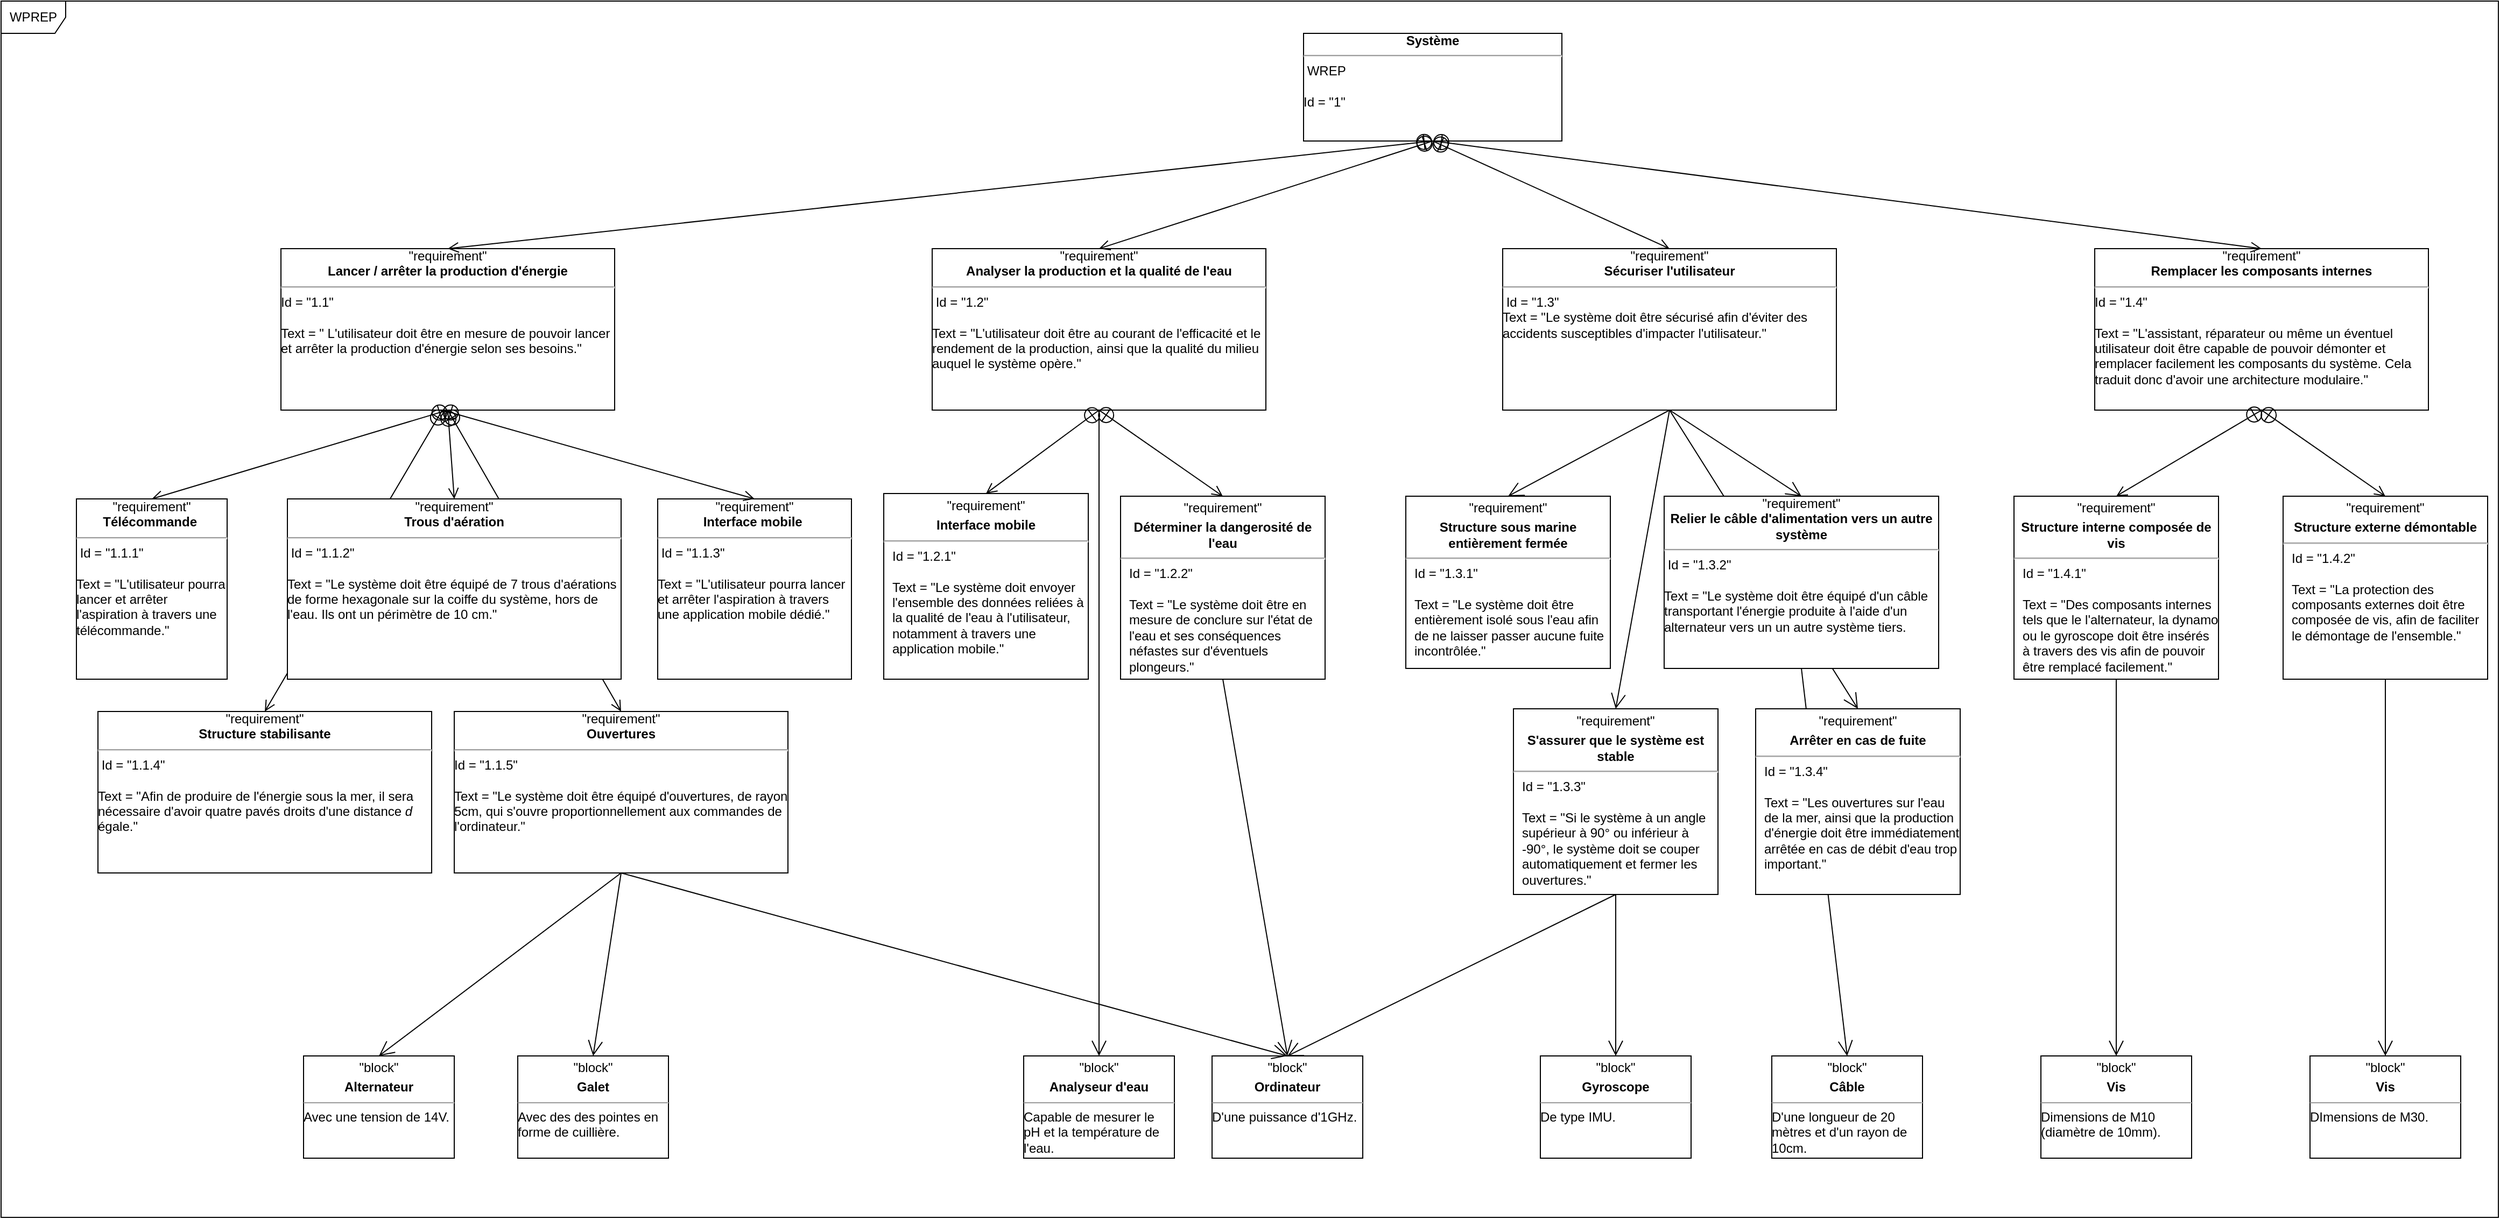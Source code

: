 <mxfile version="22.0.2" type="github">
  <diagram name="Page-1" id="0E_mgDJePBrO2faYpW05">
    <mxGraphModel dx="4347" dy="1762" grid="1" gridSize="10" guides="1" tooltips="1" connect="1" arrows="1" fold="1" page="1" pageScale="1" pageWidth="1169" pageHeight="827" math="0" shadow="0">
      <root>
        <mxCell id="0" />
        <mxCell id="1" parent="0" />
        <mxCell id="ftqMUd3fJ18u9-ZSKOnh-60" value="" style="endArrow=open;startArrow=circlePlus;endFill=0;startFill=0;endSize=8;html=1;rounded=0;exitX=0.5;exitY=1;exitDx=0;exitDy=0;entryX=0.5;entryY=0;entryDx=0;entryDy=0;" edge="1" parent="1" source="ftqMUd3fJ18u9-ZSKOnh-3" target="ftqMUd3fJ18u9-ZSKOnh-59">
          <mxGeometry width="160" relative="1" as="geometry">
            <mxPoint x="-640" y="387" as="sourcePoint" />
            <mxPoint x="-605" y="470" as="targetPoint" />
          </mxGeometry>
        </mxCell>
        <mxCell id="ftqMUd3fJ18u9-ZSKOnh-58" value="" style="endArrow=open;startArrow=circlePlus;endFill=0;startFill=0;endSize=8;html=1;rounded=0;entryX=0.5;entryY=0;entryDx=0;entryDy=0;" edge="1" parent="1" target="ftqMUd3fJ18u9-ZSKOnh-51">
          <mxGeometry width="160" relative="1" as="geometry">
            <mxPoint x="-750" y="390" as="sourcePoint" />
            <mxPoint x="-590" y="827" as="targetPoint" />
          </mxGeometry>
        </mxCell>
        <mxCell id="ftqMUd3fJ18u9-ZSKOnh-1" value="&lt;div align=&quot;center&quot;&gt;&lt;b&gt;Système&lt;/b&gt;&lt;br&gt;&lt;/div&gt;&lt;hr&gt;&lt;div&gt;&amp;nbsp;WREP&lt;/div&gt;&lt;div&gt;&lt;br&gt;&lt;/div&gt;&lt;div&gt;Id = &quot;1&quot;&lt;br&gt;&lt;/div&gt;" style="verticalAlign=top;align=left;overflow=fill;fontSize=12;fontFamily=Helvetica;html=1;whiteSpace=wrap;" vertex="1" parent="1">
          <mxGeometry x="50" y="40" width="240" height="100" as="geometry" />
        </mxCell>
        <mxCell id="ftqMUd3fJ18u9-ZSKOnh-2" value="WPREP" style="shape=umlFrame;whiteSpace=wrap;html=1;pointerEvents=0;" vertex="1" parent="1">
          <mxGeometry x="-1160" y="10" width="2320" height="1130" as="geometry" />
        </mxCell>
        <mxCell id="ftqMUd3fJ18u9-ZSKOnh-3" value="&lt;div align=&quot;center&quot;&gt;&quot;requirement&quot;&lt;/div&gt;&lt;div align=&quot;center&quot;&gt;&lt;b&gt;Lancer / arrêter la production d&#39;énergie&lt;/b&gt;&lt;/div&gt;&lt;hr&gt;&lt;div&gt;&lt;span style=&quot;background-color: initial;&quot;&gt;Id = &quot;1.1&quot;&lt;/span&gt;&lt;br&gt;&lt;/div&gt;&lt;div&gt;&lt;span style=&quot;background-color: initial;&quot;&gt;&lt;br&gt;&lt;/span&gt;&lt;/div&gt;&lt;div&gt;&lt;span style=&quot;background-color: initial;&quot;&gt;Text = &quot;&lt;/span&gt;&amp;nbsp;L&#39;utilisateur doit être en mesure de pouvoir lancer et arrêter la production d&#39;énergie selon ses besoins.&quot;&lt;/div&gt;" style="verticalAlign=top;align=left;overflow=fill;fontSize=12;fontFamily=Helvetica;html=1;whiteSpace=wrap;" vertex="1" parent="1">
          <mxGeometry x="-900" y="240" width="310" height="150" as="geometry" />
        </mxCell>
        <mxCell id="ftqMUd3fJ18u9-ZSKOnh-4" value="&lt;div align=&quot;center&quot;&gt;&quot;requirement&quot;&lt;/div&gt;&lt;div align=&quot;center&quot;&gt;&lt;b&gt;Analyser la production et la qualité de l&#39;eau&lt;/b&gt;&lt;/div&gt;&lt;hr&gt;&lt;div&gt;&amp;nbsp;&lt;span style=&quot;background-color: initial;&quot;&gt;Id = &quot;1.2&quot;&lt;/span&gt;&lt;/div&gt;&lt;div&gt;&lt;span style=&quot;background-color: initial;&quot;&gt;&lt;br&gt;&lt;/span&gt;&lt;/div&gt;&lt;div&gt;&lt;span style=&quot;background-color: initial;&quot;&gt;Text = &quot;&lt;/span&gt;L&#39;utilisateur doit être au courant de l&#39;efficacité et le rendement de la production, ainsi que la qualité du milieu auquel le système opère.&quot;&lt;/div&gt;" style="verticalAlign=top;align=left;overflow=fill;fontSize=12;fontFamily=Helvetica;html=1;whiteSpace=wrap;" vertex="1" parent="1">
          <mxGeometry x="-295" y="240" width="310" height="150" as="geometry" />
        </mxCell>
        <mxCell id="ftqMUd3fJ18u9-ZSKOnh-5" value="&lt;div align=&quot;center&quot;&gt;&quot;requirement&quot;&lt;/div&gt;&lt;div align=&quot;center&quot;&gt;&lt;b style=&quot;border-color: var(--border-color);&quot;&gt;Sécuriser l&#39;utilisateur&lt;/b&gt;&lt;br&gt;&lt;/div&gt;&lt;hr&gt;&lt;div&gt;&amp;nbsp;Id = &quot;1.3&quot;&lt;/div&gt;&lt;div&gt;Text = &quot;Le système doit être sécurisé afin d&#39;éviter des accidents susceptibles d&#39;impacter l&#39;utilisateur.&quot;&lt;br&gt;&lt;/div&gt;" style="verticalAlign=top;align=left;overflow=fill;fontSize=12;fontFamily=Helvetica;html=1;whiteSpace=wrap;" vertex="1" parent="1">
          <mxGeometry x="235" y="240" width="310" height="150" as="geometry" />
        </mxCell>
        <mxCell id="ftqMUd3fJ18u9-ZSKOnh-7" value="&lt;div align=&quot;center&quot;&gt;&quot;requirement&quot;&lt;/div&gt;&lt;div align=&quot;center&quot;&gt;&lt;b&gt;Remplacer les composants internes&lt;/b&gt;&lt;/div&gt;&lt;hr&gt;Id = &quot;1.4&quot;&lt;br&gt;&lt;br&gt;&lt;div&gt;Text = &quot;L&#39;assistant, réparateur ou même un éventuel utilisateur doit être capable de pouvoir démonter et remplacer facilement les composants du système. Cela traduit donc d&#39;avoir une architecture modulaire.&quot;&lt;/div&gt;" style="verticalAlign=top;align=left;overflow=fill;fontSize=12;fontFamily=Helvetica;html=1;whiteSpace=wrap;" vertex="1" parent="1">
          <mxGeometry x="785" y="240" width="310" height="150" as="geometry" />
        </mxCell>
        <mxCell id="ftqMUd3fJ18u9-ZSKOnh-8" value="" style="endArrow=open;startArrow=circlePlus;endFill=0;startFill=0;endSize=8;html=1;rounded=0;entryX=0.5;entryY=0;entryDx=0;entryDy=0;exitX=0.5;exitY=1;exitDx=0;exitDy=0;" edge="1" parent="1" source="ftqMUd3fJ18u9-ZSKOnh-1" target="ftqMUd3fJ18u9-ZSKOnh-4">
          <mxGeometry width="160" relative="1" as="geometry">
            <mxPoint x="305" y="400" as="sourcePoint" />
            <mxPoint x="-20" y="490" as="targetPoint" />
          </mxGeometry>
        </mxCell>
        <mxCell id="ftqMUd3fJ18u9-ZSKOnh-9" value="" style="endArrow=open;startArrow=circlePlus;endFill=0;startFill=0;endSize=8;html=1;rounded=0;entryX=0.5;entryY=0;entryDx=0;entryDy=0;exitX=0.5;exitY=1;exitDx=0;exitDy=0;" edge="1" parent="1" source="ftqMUd3fJ18u9-ZSKOnh-1" target="ftqMUd3fJ18u9-ZSKOnh-3">
          <mxGeometry width="160" relative="1" as="geometry">
            <mxPoint x="-150" y="560" as="sourcePoint" />
            <mxPoint x="-610" y="650" as="targetPoint" />
          </mxGeometry>
        </mxCell>
        <mxCell id="ftqMUd3fJ18u9-ZSKOnh-11" value="" style="endArrow=open;startArrow=circlePlus;endFill=0;startFill=0;endSize=8;html=1;rounded=0;entryX=0.5;entryY=0;entryDx=0;entryDy=0;exitX=0.5;exitY=1;exitDx=0;exitDy=0;" edge="1" parent="1" source="ftqMUd3fJ18u9-ZSKOnh-1" target="ftqMUd3fJ18u9-ZSKOnh-7">
          <mxGeometry width="160" relative="1" as="geometry">
            <mxPoint x="405" y="90" as="sourcePoint" />
            <mxPoint x="875" y="180" as="targetPoint" />
          </mxGeometry>
        </mxCell>
        <mxCell id="ftqMUd3fJ18u9-ZSKOnh-12" value="" style="endArrow=open;startArrow=circlePlus;endFill=0;startFill=0;endSize=8;html=1;rounded=0;entryX=0.5;entryY=0;entryDx=0;entryDy=0;exitX=0.5;exitY=1;exitDx=0;exitDy=0;" edge="1" parent="1" source="ftqMUd3fJ18u9-ZSKOnh-1" target="ftqMUd3fJ18u9-ZSKOnh-5">
          <mxGeometry width="160" relative="1" as="geometry">
            <mxPoint y="620" as="sourcePoint" />
            <mxPoint x="5.385" y="410" as="targetPoint" />
            <Array as="points" />
          </mxGeometry>
        </mxCell>
        <mxCell id="ftqMUd3fJ18u9-ZSKOnh-13" value="&lt;p style=&quot;text-align: center; margin: 4px 0px 0px;&quot;&gt;&quot;requirement&quot;&lt;b&gt;&lt;br&gt;&lt;/b&gt;&lt;/p&gt;&lt;p style=&quot;text-align: center; margin: 4px 0px 0px;&quot;&gt;&lt;b&gt;Structure externe démontable&lt;/b&gt;&lt;/p&gt;&lt;hr&gt;&lt;p style=&quot;margin:0px;margin-left:8px;&quot;&gt;Id = &quot;1.4.2&quot;&lt;/p&gt;&lt;p style=&quot;margin:0px;margin-left:8px;&quot;&gt;&lt;br&gt;&lt;/p&gt;&lt;p style=&quot;margin:0px;margin-left:8px;&quot;&gt;Text = &quot;La protection des composants externes doit être composée de vis, afin de faciliter le démontage de l&#39;ensemble.&quot;&lt;/p&gt;" style="verticalAlign=top;align=left;overflow=fill;fontSize=12;fontFamily=Helvetica;html=1;whiteSpace=wrap;" vertex="1" parent="1">
          <mxGeometry x="960" y="470" width="190" height="170" as="geometry" />
        </mxCell>
        <mxCell id="ftqMUd3fJ18u9-ZSKOnh-14" value="&lt;p style=&quot;text-align: center; margin: 4px 0px 0px;&quot;&gt;&quot;requirement&quot;&lt;b&gt;&lt;br&gt;&lt;/b&gt;&lt;/p&gt;&lt;p style=&quot;text-align: center; margin: 4px 0px 0px;&quot;&gt;&lt;b&gt;Structure interne composée de vis&lt;/b&gt;&lt;/p&gt;&lt;hr&gt;&lt;p style=&quot;margin:0px;margin-left:8px;&quot;&gt;Id = &quot;1.4.1&quot;&lt;/p&gt;&lt;p style=&quot;margin:0px;margin-left:8px;&quot;&gt;&lt;br&gt;&lt;/p&gt;&lt;p style=&quot;margin:0px;margin-left:8px;&quot;&gt;Text = &quot;Des composants internes tels que le l&#39;alternateur, la dynamo ou le gyroscope doit être insérés à travers des vis afin de pouvoir être remplacé facilement.&quot;&lt;/p&gt;" style="verticalAlign=top;align=left;overflow=fill;fontSize=12;fontFamily=Helvetica;html=1;whiteSpace=wrap;" vertex="1" parent="1">
          <mxGeometry x="710" y="470" width="190" height="170" as="geometry" />
        </mxCell>
        <mxCell id="ftqMUd3fJ18u9-ZSKOnh-15" value="" style="endArrow=open;startArrow=circlePlus;endFill=0;startFill=0;endSize=8;html=1;rounded=0;entryX=0.5;entryY=0;entryDx=0;entryDy=0;exitX=0.5;exitY=1;exitDx=0;exitDy=0;" edge="1" parent="1" target="ftqMUd3fJ18u9-ZSKOnh-13" source="ftqMUd3fJ18u9-ZSKOnh-7">
          <mxGeometry width="160" relative="1" as="geometry">
            <mxPoint x="700" y="490" as="sourcePoint" />
            <mxPoint x="685" y="610" as="targetPoint" />
          </mxGeometry>
        </mxCell>
        <mxCell id="ftqMUd3fJ18u9-ZSKOnh-16" value="" style="endArrow=open;startArrow=circlePlus;endFill=0;startFill=0;endSize=8;html=1;rounded=0;entryX=0.5;entryY=0;entryDx=0;entryDy=0;exitX=0.5;exitY=1;exitDx=0;exitDy=0;" edge="1" parent="1" target="ftqMUd3fJ18u9-ZSKOnh-14" source="ftqMUd3fJ18u9-ZSKOnh-7">
          <mxGeometry width="160" relative="1" as="geometry">
            <mxPoint x="700" y="490" as="sourcePoint" />
            <mxPoint x="745" y="620" as="targetPoint" />
          </mxGeometry>
        </mxCell>
        <mxCell id="ftqMUd3fJ18u9-ZSKOnh-17" value="&lt;p style=&quot;margin:0px;margin-top:4px;text-align:center;&quot;&gt;&quot;block&quot;&lt;/p&gt;&lt;p style=&quot;margin:0px;margin-top:4px;text-align:center;&quot;&gt;&lt;b&gt;Vis&lt;/b&gt;&lt;/p&gt;&lt;hr size=&quot;1&quot;&gt;&lt;div style=&quot;height:2px;&quot;&gt;Dimensions de M10 (diamètre de 10mm).&lt;/div&gt;" style="verticalAlign=top;align=left;overflow=fill;fontSize=12;fontFamily=Helvetica;html=1;whiteSpace=wrap;" vertex="1" parent="1">
          <mxGeometry x="735" y="990" width="140" height="95" as="geometry" />
        </mxCell>
        <mxCell id="ftqMUd3fJ18u9-ZSKOnh-18" value="" style="endArrow=open;endFill=1;endSize=12;html=1;rounded=0;entryX=0.5;entryY=0;entryDx=0;entryDy=0;exitX=0.5;exitY=1;exitDx=0;exitDy=0;" edge="1" parent="1" target="ftqMUd3fJ18u9-ZSKOnh-17" source="ftqMUd3fJ18u9-ZSKOnh-14">
          <mxGeometry width="160" relative="1" as="geometry">
            <mxPoint x="360" y="660" as="sourcePoint" />
            <mxPoint x="345" y="1035" as="targetPoint" />
          </mxGeometry>
        </mxCell>
        <mxCell id="ftqMUd3fJ18u9-ZSKOnh-19" value="&lt;p style=&quot;margin:0px;margin-top:4px;text-align:center;&quot;&gt;&quot;block&quot;&lt;/p&gt;&lt;p style=&quot;margin:0px;margin-top:4px;text-align:center;&quot;&gt;&lt;b&gt;Vis&lt;/b&gt;&lt;/p&gt;&lt;hr size=&quot;1&quot;&gt;&lt;div style=&quot;height:2px;&quot;&gt;DImensions de M30.&lt;/div&gt;" style="verticalAlign=top;align=left;overflow=fill;fontSize=12;fontFamily=Helvetica;html=1;whiteSpace=wrap;" vertex="1" parent="1">
          <mxGeometry x="985" y="990" width="140" height="95" as="geometry" />
        </mxCell>
        <mxCell id="ftqMUd3fJ18u9-ZSKOnh-20" value="" style="endArrow=open;endFill=1;endSize=12;html=1;rounded=0;entryX=0.5;entryY=0;entryDx=0;entryDy=0;exitX=0.5;exitY=1;exitDx=0;exitDy=0;" edge="1" parent="1" target="ftqMUd3fJ18u9-ZSKOnh-19" source="ftqMUd3fJ18u9-ZSKOnh-13">
          <mxGeometry width="160" relative="1" as="geometry">
            <mxPoint x="875" y="635" as="sourcePoint" />
            <mxPoint x="560" y="1045" as="targetPoint" />
          </mxGeometry>
        </mxCell>
        <mxCell id="ftqMUd3fJ18u9-ZSKOnh-22" value="&lt;p style=&quot;margin:0px;margin-top:4px;text-align:center;&quot;&gt;&quot;block&quot;&lt;/p&gt;&lt;p style=&quot;margin:0px;margin-top:4px;text-align:center;&quot;&gt;&lt;b&gt;Analyseur d&#39;eau&lt;/b&gt;&lt;/p&gt;&lt;hr size=&quot;1&quot;&gt;&lt;div style=&quot;height:2px;&quot;&gt;Capable de mesurer le pH et la température de l&#39;eau.&lt;/div&gt;" style="verticalAlign=top;align=left;overflow=fill;fontSize=12;fontFamily=Helvetica;html=1;whiteSpace=wrap;" vertex="1" parent="1">
          <mxGeometry x="-210" y="990" width="140" height="95" as="geometry" />
        </mxCell>
        <mxCell id="ftqMUd3fJ18u9-ZSKOnh-23" value="" style="endArrow=open;endFill=1;endSize=12;html=1;rounded=0;entryX=0.5;entryY=0;entryDx=0;entryDy=0;exitX=0.5;exitY=1;exitDx=0;exitDy=0;" edge="1" parent="1" target="ftqMUd3fJ18u9-ZSKOnh-22" source="ftqMUd3fJ18u9-ZSKOnh-4">
          <mxGeometry width="160" relative="1" as="geometry">
            <mxPoint x="-820" y="600" as="sourcePoint" />
            <mxPoint x="-285" y="1010" as="targetPoint" />
          </mxGeometry>
        </mxCell>
        <mxCell id="ftqMUd3fJ18u9-ZSKOnh-27" value="&lt;p style=&quot;text-align: center; margin: 4px 0px 0px;&quot;&gt;&quot;requirement&quot;&lt;b&gt;&lt;br&gt;&lt;/b&gt;&lt;/p&gt;&lt;p style=&quot;text-align: center; margin: 4px 0px 0px;&quot;&gt;&lt;b&gt;Interface mobile&lt;/b&gt;&lt;/p&gt;&lt;hr&gt;&lt;p style=&quot;margin:0px;margin-left:8px;&quot;&gt;Id = &quot;1.2.1&quot;&lt;/p&gt;&lt;p style=&quot;margin:0px;margin-left:8px;&quot;&gt;&lt;br&gt;&lt;/p&gt;&lt;p style=&quot;margin:0px;margin-left:8px;&quot;&gt;Text = &quot;Le système doit envoyer l&#39;ensemble des données reliées à la qualité de l&#39;eau à l&#39;utilisateur, notamment à travers une application mobile.&quot;&lt;/p&gt;" style="verticalAlign=top;align=left;overflow=fill;fontSize=12;fontFamily=Helvetica;html=1;whiteSpace=wrap;" vertex="1" parent="1">
          <mxGeometry x="-340" y="467.5" width="190" height="172.5" as="geometry" />
        </mxCell>
        <mxCell id="ftqMUd3fJ18u9-ZSKOnh-31" value="&lt;p style=&quot;text-align: center; margin: 4px 0px 0px;&quot;&gt;&quot;requirement&quot;&lt;b&gt;&lt;br&gt;&lt;/b&gt;&lt;/p&gt;&lt;p style=&quot;text-align: center; margin: 4px 0px 0px;&quot;&gt;&lt;b&gt;Déterminer la dangerosité de l&#39;eau&lt;/b&gt;&lt;/p&gt;&lt;hr&gt;&lt;p style=&quot;margin:0px;margin-left:8px;&quot;&gt;Id = &quot;1.2.2&quot;&lt;/p&gt;&lt;p style=&quot;margin:0px;margin-left:8px;&quot;&gt;&lt;br&gt;&lt;/p&gt;&lt;p style=&quot;margin:0px;margin-left:8px;&quot;&gt;Text = &quot;Le système doit être en mesure de conclure sur l&#39;état de l&#39;eau et ses conséquences néfastes sur d&#39;éventuels plongeurs.&quot;&lt;/p&gt;" style="verticalAlign=top;align=left;overflow=fill;fontSize=12;fontFamily=Helvetica;html=1;whiteSpace=wrap;" vertex="1" parent="1">
          <mxGeometry x="-120" y="470" width="190" height="170" as="geometry" />
        </mxCell>
        <mxCell id="ftqMUd3fJ18u9-ZSKOnh-34" value="&lt;p style=&quot;margin:0px;margin-top:4px;text-align:center;&quot;&gt;&quot;block&quot;&lt;/p&gt;&lt;p style=&quot;margin:0px;margin-top:4px;text-align:center;&quot;&gt;&lt;b&gt;Ordinateur&lt;/b&gt;&lt;/p&gt;&lt;hr size=&quot;1&quot;&gt;&lt;div style=&quot;height:2px;&quot;&gt;D&#39;une puissance d&#39;1GHz.&lt;/div&gt;" style="verticalAlign=top;align=left;overflow=fill;fontSize=12;fontFamily=Helvetica;html=1;whiteSpace=wrap;" vertex="1" parent="1">
          <mxGeometry x="-35" y="990" width="140" height="95" as="geometry" />
        </mxCell>
        <mxCell id="ftqMUd3fJ18u9-ZSKOnh-35" value="" style="endArrow=open;endFill=1;endSize=12;html=1;rounded=0;entryX=0.5;entryY=0;entryDx=0;entryDy=0;exitX=0.5;exitY=1;exitDx=0;exitDy=0;" edge="1" parent="1" target="ftqMUd3fJ18u9-ZSKOnh-34" source="ftqMUd3fJ18u9-ZSKOnh-31">
          <mxGeometry width="160" relative="1" as="geometry">
            <mxPoint x="-700" y="485" as="sourcePoint" />
            <mxPoint x="-110" y="1010" as="targetPoint" />
          </mxGeometry>
        </mxCell>
        <mxCell id="ftqMUd3fJ18u9-ZSKOnh-41" value="" style="endArrow=open;endFill=1;endSize=12;html=1;rounded=0;entryX=0.5;entryY=0;entryDx=0;entryDy=0;exitX=0.5;exitY=1;exitDx=0;exitDy=0;" edge="1" parent="1" source="ftqMUd3fJ18u9-ZSKOnh-5" target="ftqMUd3fJ18u9-ZSKOnh-54">
          <mxGeometry width="160" relative="1" as="geometry">
            <mxPoint x="340" y="820" as="sourcePoint" />
            <mxPoint x="375" y="470" as="targetPoint" />
          </mxGeometry>
        </mxCell>
        <mxCell id="ftqMUd3fJ18u9-ZSKOnh-42" value="" style="endArrow=open;endFill=1;endSize=12;html=1;rounded=0;entryX=0.5;entryY=0;entryDx=0;entryDy=0;exitX=0.5;exitY=1;exitDx=0;exitDy=0;" edge="1" parent="1" source="ftqMUd3fJ18u9-ZSKOnh-54" target="ftqMUd3fJ18u9-ZSKOnh-46">
          <mxGeometry width="160" relative="1" as="geometry">
            <mxPoint x="335" y="810" as="sourcePoint" />
            <mxPoint x="300" y="890" as="targetPoint" />
          </mxGeometry>
        </mxCell>
        <mxCell id="ftqMUd3fJ18u9-ZSKOnh-44" value="" style="endArrow=open;startArrow=circlePlus;endFill=0;startFill=0;endSize=8;html=1;rounded=0;exitX=0.5;exitY=1;exitDx=0;exitDy=0;entryX=0.5;entryY=0;entryDx=0;entryDy=0;" edge="1" parent="1" source="ftqMUd3fJ18u9-ZSKOnh-3" target="ftqMUd3fJ18u9-ZSKOnh-45">
          <mxGeometry width="160" relative="1" as="geometry">
            <mxPoint x="-545" y="560" as="sourcePoint" />
            <mxPoint x="-1225" y="660" as="targetPoint" />
          </mxGeometry>
        </mxCell>
        <mxCell id="ftqMUd3fJ18u9-ZSKOnh-45" value="&lt;div align=&quot;center&quot;&gt;&quot;requirement&quot;&lt;/div&gt;&lt;div align=&quot;center&quot;&gt;&lt;b&gt;Trous d&#39;aération&lt;/b&gt;&lt;/div&gt;&lt;hr&gt;&lt;div&gt;&amp;nbsp;I&lt;span style=&quot;background-color: initial;&quot;&gt;d = &quot;1.1.2&quot;&lt;/span&gt;&lt;/div&gt;&lt;div&gt;&lt;span style=&quot;background-color: initial;&quot;&gt;&lt;br&gt;&lt;/span&gt;&lt;/div&gt;&lt;div&gt;&lt;span style=&quot;background-color: initial;&quot;&gt;Text = &quot;&lt;/span&gt;Le système doit être équipé de 7 trous d&#39;aérations de forme hexagonale sur la coiffe du système, hors de l&#39;eau.&amp;nbsp;&lt;span style=&quot;background-color: initial;&quot;&gt;Ils ont un périmètre de 10 cm.&quot;&amp;nbsp;&lt;/span&gt;&lt;/div&gt;" style="verticalAlign=top;align=left;overflow=fill;fontSize=12;fontFamily=Helvetica;html=1;whiteSpace=wrap;" vertex="1" parent="1">
          <mxGeometry x="-894" y="472.5" width="310" height="167.5" as="geometry" />
        </mxCell>
        <mxCell id="ftqMUd3fJ18u9-ZSKOnh-46" value="&lt;p style=&quot;margin:0px;margin-top:4px;text-align:center;&quot;&gt;&quot;block&quot;&lt;/p&gt;&lt;p style=&quot;margin:0px;margin-top:4px;text-align:center;&quot;&gt;&lt;b&gt;Câble&lt;/b&gt;&lt;/p&gt;&lt;hr size=&quot;1&quot;&gt;&lt;div style=&quot;height:2px;&quot;&gt;D&#39;une longueur de 20 mètres et d&#39;un rayon de 10cm.&lt;/div&gt;" style="verticalAlign=top;align=left;overflow=fill;fontSize=12;fontFamily=Helvetica;html=1;whiteSpace=wrap;" vertex="1" parent="1">
          <mxGeometry x="485" y="990" width="140" height="95" as="geometry" />
        </mxCell>
        <mxCell id="ftqMUd3fJ18u9-ZSKOnh-47" value="&lt;p style=&quot;text-align: center; margin: 4px 0px 0px;&quot;&gt;&quot;requirement&quot;&lt;b&gt;&lt;br&gt;&lt;/b&gt;&lt;/p&gt;&lt;p style=&quot;text-align: center; margin: 4px 0px 0px;&quot;&gt;&lt;b&gt;Structure sous marine entièrement fermée&lt;/b&gt;&lt;/p&gt;&lt;hr&gt;&lt;p style=&quot;margin:0px;margin-left:8px;&quot;&gt;Id = &quot;1.3.1&quot;&lt;/p&gt;&lt;p style=&quot;margin:0px;margin-left:8px;&quot;&gt;&lt;br&gt;&lt;/p&gt;&lt;p style=&quot;margin:0px;margin-left:8px;&quot;&gt;Text = &quot;Le système doit être entièrement isolé sous l&#39;eau afin de ne laisser passer aucune fuite incontrôlée.&quot;&lt;/p&gt;" style="verticalAlign=top;align=left;overflow=fill;fontSize=12;fontFamily=Helvetica;html=1;whiteSpace=wrap;" vertex="1" parent="1">
          <mxGeometry x="145" y="470" width="190" height="160" as="geometry" />
        </mxCell>
        <mxCell id="ftqMUd3fJ18u9-ZSKOnh-48" value="" style="endArrow=open;endFill=1;endSize=12;html=1;rounded=0;entryX=0.5;entryY=0;entryDx=0;entryDy=0;exitX=0.5;exitY=1;exitDx=0;exitDy=0;" edge="1" parent="1" source="ftqMUd3fJ18u9-ZSKOnh-5" target="ftqMUd3fJ18u9-ZSKOnh-47">
          <mxGeometry width="160" relative="1" as="geometry">
            <mxPoint x="370.06" y="624.845" as="sourcePoint" />
            <mxPoint x="625" y="825" as="targetPoint" />
          </mxGeometry>
        </mxCell>
        <mxCell id="ftqMUd3fJ18u9-ZSKOnh-51" value="&lt;div align=&quot;center&quot;&gt;&quot;requirement&quot;&lt;/div&gt;&lt;div align=&quot;center&quot;&gt;&lt;b&gt;Structure stabilisante&lt;/b&gt;&lt;/div&gt;&lt;hr&gt;&lt;div&gt;&amp;nbsp;&lt;span style=&quot;background-color: initial;&quot;&gt;Id = &quot;1.1.4&quot;&lt;/span&gt;&lt;/div&gt;&lt;div&gt;&lt;span style=&quot;background-color: initial;&quot;&gt;&lt;br&gt;&lt;/span&gt;&lt;/div&gt;&lt;div&gt;&lt;span style=&quot;background-color: initial;&quot;&gt;Text = &quot;Afin de produire de l&#39;énergie sous la mer, il sera nécessaire d&#39;avoir quatre pavés droits d&#39;une distance &lt;i&gt;d &lt;/i&gt;égale.&quot;&lt;/span&gt;&lt;/div&gt;" style="verticalAlign=top;align=left;overflow=fill;fontSize=12;fontFamily=Helvetica;html=1;whiteSpace=wrap;" vertex="1" parent="1">
          <mxGeometry x="-1070" y="670" width="310" height="150" as="geometry" />
        </mxCell>
        <mxCell id="ftqMUd3fJ18u9-ZSKOnh-55" value="&lt;p style=&quot;margin:0px;margin-top:4px;text-align:center;&quot;&gt;&quot;block&quot;&lt;/p&gt;&lt;p style=&quot;margin:0px;margin-top:4px;text-align:center;&quot;&gt;&lt;b&gt;Gyroscope&lt;/b&gt;&lt;/p&gt;&lt;hr size=&quot;1&quot;&gt;&lt;div style=&quot;height:2px;&quot;&gt;De type IMU.&lt;/div&gt;" style="verticalAlign=top;align=left;overflow=fill;fontSize=12;fontFamily=Helvetica;html=1;whiteSpace=wrap;" vertex="1" parent="1">
          <mxGeometry x="270" y="990" width="140" height="95" as="geometry" />
        </mxCell>
        <mxCell id="ftqMUd3fJ18u9-ZSKOnh-56" value="&lt;p style=&quot;margin:0px;margin-top:4px;text-align:center;&quot;&gt;&quot;block&quot;&lt;/p&gt;&lt;p style=&quot;margin:0px;margin-top:4px;text-align:center;&quot;&gt;&lt;b&gt;Alternateur&lt;/b&gt;&lt;/p&gt;&lt;hr size=&quot;1&quot;&gt;&lt;div style=&quot;height:2px;&quot;&gt;Avec une tension de 14V.&lt;/div&gt;" style="verticalAlign=top;align=left;overflow=fill;fontSize=12;fontFamily=Helvetica;html=1;whiteSpace=wrap;" vertex="1" parent="1">
          <mxGeometry x="-879" y="990" width="140" height="95" as="geometry" />
        </mxCell>
        <mxCell id="ftqMUd3fJ18u9-ZSKOnh-57" value="" style="endArrow=open;startArrow=circlePlus;endFill=0;startFill=0;endSize=8;html=1;rounded=0;exitX=0.5;exitY=1;exitDx=0;exitDy=0;entryX=0.5;entryY=0;entryDx=0;entryDy=0;" edge="1" parent="1" source="ftqMUd3fJ18u9-ZSKOnh-3" target="ftqMUd3fJ18u9-ZSKOnh-68">
          <mxGeometry width="160" relative="1" as="geometry">
            <mxPoint x="-900" y="400" as="sourcePoint" />
            <mxPoint x="-1015" y="472.5" as="targetPoint" />
          </mxGeometry>
        </mxCell>
        <mxCell id="ftqMUd3fJ18u9-ZSKOnh-59" value="&lt;div align=&quot;center&quot;&gt;&quot;requirement&quot;&lt;/div&gt;&lt;div align=&quot;center&quot;&gt;&lt;b&gt;Ouvertures&lt;/b&gt;&lt;/div&gt;&lt;hr&gt;Id = &quot;1.1.5&quot;&lt;div&gt;&amp;nbsp;&lt;/div&gt;&lt;div&gt;Text = &quot;Le système doit être équipé d&#39;ouvertures, de rayon 5cm, qui s&#39;ouvre proportionnellement aux commandes de l&#39;ordinateur&lt;span style=&quot;background-color: initial;&quot;&gt;.&quot;&lt;/span&gt;&lt;/div&gt;" style="verticalAlign=top;align=left;overflow=fill;fontSize=12;fontFamily=Helvetica;html=1;whiteSpace=wrap;" vertex="1" parent="1">
          <mxGeometry x="-739" y="670" width="310" height="150" as="geometry" />
        </mxCell>
        <mxCell id="ftqMUd3fJ18u9-ZSKOnh-61" value="" style="endArrow=open;endFill=1;endSize=12;html=1;rounded=0;exitX=0.5;exitY=1;exitDx=0;exitDy=0;entryX=0.5;entryY=0;entryDx=0;entryDy=0;" edge="1" parent="1" source="ftqMUd3fJ18u9-ZSKOnh-59" target="ftqMUd3fJ18u9-ZSKOnh-34">
          <mxGeometry width="160" relative="1" as="geometry">
            <mxPoint x="-100" y="635" as="sourcePoint" />
            <mxPoint x="40" y="990" as="targetPoint" />
          </mxGeometry>
        </mxCell>
        <mxCell id="ftqMUd3fJ18u9-ZSKOnh-62" value="&lt;p style=&quot;margin:0px;margin-top:4px;text-align:center;&quot;&gt;&quot;block&quot;&lt;/p&gt;&lt;p style=&quot;margin:0px;margin-top:4px;text-align:center;&quot;&gt;&lt;b&gt;Galet&lt;/b&gt;&lt;/p&gt;&lt;hr size=&quot;1&quot;&gt;&lt;div style=&quot;height:2px;&quot;&gt;Avec des des pointes en forme de cuillière.&lt;/div&gt;" style="verticalAlign=top;align=left;overflow=fill;fontSize=12;fontFamily=Helvetica;html=1;whiteSpace=wrap;" vertex="1" parent="1">
          <mxGeometry x="-680" y="990" width="140" height="95" as="geometry" />
        </mxCell>
        <mxCell id="ftqMUd3fJ18u9-ZSKOnh-63" value="&lt;p style=&quot;text-align: center; margin: 4px 0px 0px;&quot;&gt;&quot;requirement&quot;&lt;b&gt;&lt;br&gt;&lt;/b&gt;&lt;/p&gt;&lt;p style=&quot;text-align: center; margin: 4px 0px 0px;&quot;&gt;&lt;b&gt;S&#39;assurer que le système est stable&lt;/b&gt;&lt;/p&gt;&lt;hr&gt;&lt;p style=&quot;margin:0px;margin-left:8px;&quot;&gt;Id = &quot;1.3.3&quot;&lt;/p&gt;&lt;p style=&quot;margin:0px;margin-left:8px;&quot;&gt;&lt;br&gt;&lt;/p&gt;&lt;p style=&quot;margin:0px;margin-left:8px;&quot;&gt;Text = &quot;Si le système à un angle supérieur à 90° ou inférieur à -90°, le système doit se couper automatiquement et fermer les ouvertures.&quot;&lt;/p&gt;" style="verticalAlign=top;align=left;overflow=fill;fontSize=12;fontFamily=Helvetica;html=1;whiteSpace=wrap;" vertex="1" parent="1">
          <mxGeometry x="245" y="667.5" width="190" height="172.5" as="geometry" />
        </mxCell>
        <mxCell id="ftqMUd3fJ18u9-ZSKOnh-64" value="" style="endArrow=open;endFill=1;endSize=12;html=1;rounded=0;entryX=0.5;entryY=0;entryDx=0;entryDy=0;exitX=0.5;exitY=1;exitDx=0;exitDy=0;" edge="1" parent="1" source="ftqMUd3fJ18u9-ZSKOnh-5" target="ftqMUd3fJ18u9-ZSKOnh-63">
          <mxGeometry width="160" relative="1" as="geometry">
            <mxPoint x="50" y="870" as="sourcePoint" />
            <mxPoint x="215" y="953" as="targetPoint" />
          </mxGeometry>
        </mxCell>
        <mxCell id="ftqMUd3fJ18u9-ZSKOnh-65" value="" style="endArrow=open;endFill=1;endSize=12;html=1;rounded=0;exitX=0.5;exitY=1;exitDx=0;exitDy=0;entryX=0.5;entryY=0;entryDx=0;entryDy=0;" edge="1" parent="1" source="ftqMUd3fJ18u9-ZSKOnh-63" target="ftqMUd3fJ18u9-ZSKOnh-55">
          <mxGeometry width="160" relative="1" as="geometry">
            <mxPoint x="415" y="775" as="sourcePoint" />
            <mxPoint x="415" y="1085" as="targetPoint" />
          </mxGeometry>
        </mxCell>
        <mxCell id="ftqMUd3fJ18u9-ZSKOnh-66" value="" style="endArrow=open;endFill=1;endSize=12;html=1;rounded=0;exitX=0.5;exitY=1;exitDx=0;exitDy=0;entryX=0.5;entryY=0;entryDx=0;entryDy=0;" edge="1" parent="1" source="ftqMUd3fJ18u9-ZSKOnh-63" target="ftqMUd3fJ18u9-ZSKOnh-34">
          <mxGeometry width="160" relative="1" as="geometry">
            <mxPoint x="110" y="870" as="sourcePoint" />
            <mxPoint x="110" y="1005" as="targetPoint" />
          </mxGeometry>
        </mxCell>
        <mxCell id="ftqMUd3fJ18u9-ZSKOnh-67" value="&lt;div align=&quot;center&quot;&gt;&quot;requirement&quot;&lt;/div&gt;&lt;div align=&quot;center&quot;&gt;&lt;b&gt;Interface mobile&amp;nbsp;&lt;/b&gt;&lt;/div&gt;&lt;hr&gt;&lt;div&gt;&amp;nbsp;&lt;span style=&quot;background-color: initial;&quot;&gt;Id = &quot;1.1.3&quot;&lt;/span&gt;&lt;/div&gt;&lt;div&gt;&lt;span style=&quot;background-color: initial;&quot;&gt;&lt;br&gt;&lt;/span&gt;&lt;/div&gt;&lt;div&gt;&lt;span style=&quot;background-color: initial;&quot;&gt;Text = &quot;L&#39;utilisateur pourra lancer et arrêter l&#39;aspiration à travers une application mobile dédié.&quot;&lt;/span&gt;&lt;/div&gt;" style="verticalAlign=top;align=left;overflow=fill;fontSize=12;fontFamily=Helvetica;html=1;whiteSpace=wrap;" vertex="1" parent="1">
          <mxGeometry x="-550" y="472.5" width="180" height="167.5" as="geometry" />
        </mxCell>
        <mxCell id="ftqMUd3fJ18u9-ZSKOnh-68" value="&lt;div align=&quot;center&quot;&gt;&quot;requirement&quot;&lt;/div&gt;&lt;div align=&quot;center&quot;&gt;&lt;b&gt;Télécommande&amp;nbsp;&lt;/b&gt;&lt;/div&gt;&lt;hr&gt;&lt;div&gt;&amp;nbsp;&lt;span style=&quot;background-color: initial;&quot;&gt;Id = &quot;1.1.1&quot;&lt;/span&gt;&lt;/div&gt;&lt;div&gt;&lt;span style=&quot;background-color: initial;&quot;&gt;&lt;br&gt;&lt;/span&gt;&lt;/div&gt;&lt;div&gt;&lt;span style=&quot;background-color: initial;&quot;&gt;Text = &quot;L&#39;utilisateur pourra lancer et arrêter l&#39;aspiration à travers une télécommande.&quot;&lt;/span&gt;&lt;/div&gt;" style="verticalAlign=top;align=left;overflow=fill;fontSize=12;fontFamily=Helvetica;html=1;whiteSpace=wrap;" vertex="1" parent="1">
          <mxGeometry x="-1090" y="472.5" width="140" height="167.5" as="geometry" />
        </mxCell>
        <mxCell id="ftqMUd3fJ18u9-ZSKOnh-69" value="" style="endArrow=open;startArrow=circlePlus;endFill=0;startFill=0;endSize=8;html=1;rounded=0;entryX=0.5;entryY=0;entryDx=0;entryDy=0;" edge="1" parent="1" target="ftqMUd3fJ18u9-ZSKOnh-67">
          <mxGeometry width="160" relative="1" as="geometry">
            <mxPoint x="-750" y="390" as="sourcePoint" />
            <mxPoint x="-545" y="670" as="targetPoint" />
          </mxGeometry>
        </mxCell>
        <mxCell id="ftqMUd3fJ18u9-ZSKOnh-71" value="&lt;p style=&quot;text-align: center; margin: 4px 0px 0px;&quot;&gt;&quot;requirement&quot;&lt;b&gt;&lt;br&gt;&lt;/b&gt;&lt;/p&gt;&lt;p style=&quot;text-align: center; margin: 4px 0px 0px;&quot;&gt;&lt;b&gt;Arrêter en cas de fuite&lt;/b&gt;&lt;/p&gt;&lt;hr&gt;&lt;p style=&quot;margin:0px;margin-left:8px;&quot;&gt;Id = &quot;1.3.4&quot;&lt;/p&gt;&lt;p style=&quot;margin:0px;margin-left:8px;&quot;&gt;&lt;br&gt;&lt;/p&gt;&lt;p style=&quot;margin:0px;margin-left:8px;&quot;&gt;Text = &quot;Les ouvertures sur l&#39;eau de la mer, ainsi que la production d&#39;énergie&amp;nbsp;doit être immédiatement arrêtée en cas de débit d&#39;eau trop important.&quot;&lt;/p&gt;" style="verticalAlign=top;align=left;overflow=fill;fontSize=12;fontFamily=Helvetica;html=1;whiteSpace=wrap;" vertex="1" parent="1">
          <mxGeometry x="470" y="667.5" width="190" height="172.5" as="geometry" />
        </mxCell>
        <mxCell id="ftqMUd3fJ18u9-ZSKOnh-72" value="" style="endArrow=open;endFill=1;endSize=12;html=1;rounded=0;entryX=0.5;entryY=0;entryDx=0;entryDy=0;exitX=0.5;exitY=1;exitDx=0;exitDy=0;" edge="1" parent="1" source="ftqMUd3fJ18u9-ZSKOnh-5" target="ftqMUd3fJ18u9-ZSKOnh-71">
          <mxGeometry width="160" relative="1" as="geometry">
            <mxPoint x="400" y="545" as="sourcePoint" />
            <mxPoint x="550" y="625" as="targetPoint" />
          </mxGeometry>
        </mxCell>
        <mxCell id="ftqMUd3fJ18u9-ZSKOnh-54" value="&lt;div align=&quot;center&quot;&gt;&quot;requirement&quot;&lt;/div&gt;&lt;div align=&quot;center&quot;&gt;&lt;b&gt;Relier le câble d&#39;alimentation vers un autre système&lt;/b&gt;&lt;/div&gt;&lt;hr&gt;&lt;div&gt;&amp;nbsp;&lt;span style=&quot;background-color: initial;&quot;&gt;Id = &quot;1.3.2&quot;&lt;/span&gt;&lt;/div&gt;&lt;div&gt;&lt;span style=&quot;background-color: initial;&quot;&gt;&lt;br&gt;&lt;/span&gt;&lt;/div&gt;&lt;div&gt;&lt;span style=&quot;background-color: initial;&quot;&gt;Text = &quot;Le système doit être équipé d&#39;un câble transportant l&#39;énergie produite à l&#39;aide d&#39;un alternateur vers un un autre système tiers.&lt;/span&gt;&lt;/div&gt;" style="verticalAlign=top;align=left;overflow=fill;fontSize=12;fontFamily=Helvetica;html=1;whiteSpace=wrap;" vertex="1" parent="1">
          <mxGeometry x="385" y="470" width="255" height="160" as="geometry" />
        </mxCell>
        <mxCell id="ftqMUd3fJ18u9-ZSKOnh-73" value="" style="endArrow=open;endFill=1;endSize=12;html=1;rounded=0;exitX=0.5;exitY=1;exitDx=0;exitDy=0;entryX=0.5;entryY=0;entryDx=0;entryDy=0;" edge="1" parent="1" source="ftqMUd3fJ18u9-ZSKOnh-59" target="ftqMUd3fJ18u9-ZSKOnh-62">
          <mxGeometry width="160" relative="1" as="geometry">
            <mxPoint x="-680" y="880" as="sourcePoint" />
            <mxPoint x="-61" y="1050" as="targetPoint" />
          </mxGeometry>
        </mxCell>
        <mxCell id="ftqMUd3fJ18u9-ZSKOnh-74" value="" style="endArrow=open;endFill=1;endSize=12;html=1;rounded=0;exitX=0.5;exitY=1;exitDx=0;exitDy=0;entryX=0.5;entryY=0;entryDx=0;entryDy=0;" edge="1" parent="1" source="ftqMUd3fJ18u9-ZSKOnh-59" target="ftqMUd3fJ18u9-ZSKOnh-56">
          <mxGeometry width="160" relative="1" as="geometry">
            <mxPoint x="-734" y="840" as="sourcePoint" />
            <mxPoint x="-760" y="1010" as="targetPoint" />
          </mxGeometry>
        </mxCell>
        <mxCell id="ftqMUd3fJ18u9-ZSKOnh-75" value="" style="endArrow=open;startArrow=circlePlus;endFill=0;startFill=0;endSize=8;html=1;rounded=0;entryX=0.5;entryY=0;entryDx=0;entryDy=0;exitX=0.5;exitY=1;exitDx=0;exitDy=0;" edge="1" parent="1" source="ftqMUd3fJ18u9-ZSKOnh-4" target="ftqMUd3fJ18u9-ZSKOnh-31">
          <mxGeometry width="160" relative="1" as="geometry">
            <mxPoint x="-540" y="360" as="sourcePoint" />
            <mxPoint x="-250" y="443" as="targetPoint" />
          </mxGeometry>
        </mxCell>
        <mxCell id="ftqMUd3fJ18u9-ZSKOnh-76" value="" style="endArrow=open;startArrow=circlePlus;endFill=0;startFill=0;endSize=8;html=1;rounded=0;entryX=0.5;entryY=0;entryDx=0;entryDy=0;exitX=0.5;exitY=1;exitDx=0;exitDy=0;" edge="1" parent="1" source="ftqMUd3fJ18u9-ZSKOnh-4" target="ftqMUd3fJ18u9-ZSKOnh-27">
          <mxGeometry width="160" relative="1" as="geometry">
            <mxPoint x="-270" y="650" as="sourcePoint" />
            <mxPoint x="-155" y="730" as="targetPoint" />
          </mxGeometry>
        </mxCell>
      </root>
    </mxGraphModel>
  </diagram>
</mxfile>
